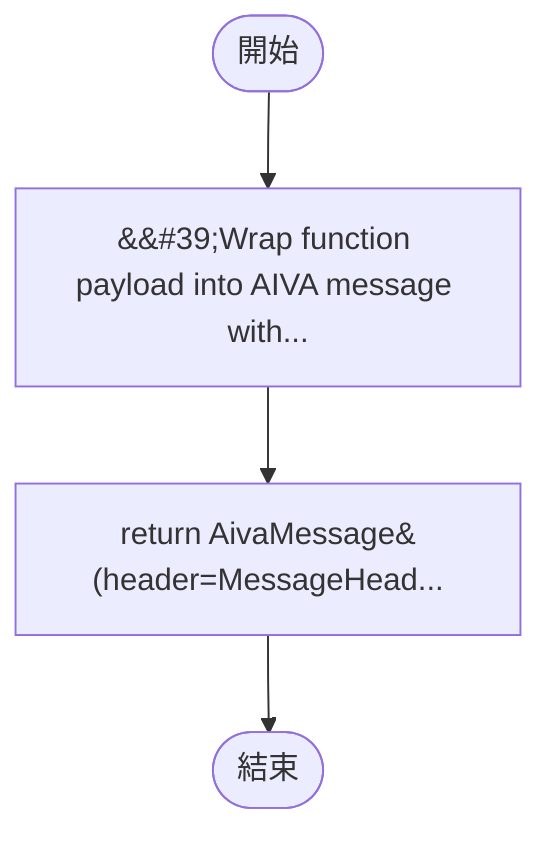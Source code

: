 flowchart TB
    n1([開始])
    n2([結束])
    n3[&amp;&#35;39;Wrap function payload into AIVA message with...]
    n4[return AivaMessage&#40;header=MessageHead...]
    n1 --> n3
    n3 --> n4
    n4 --> n2